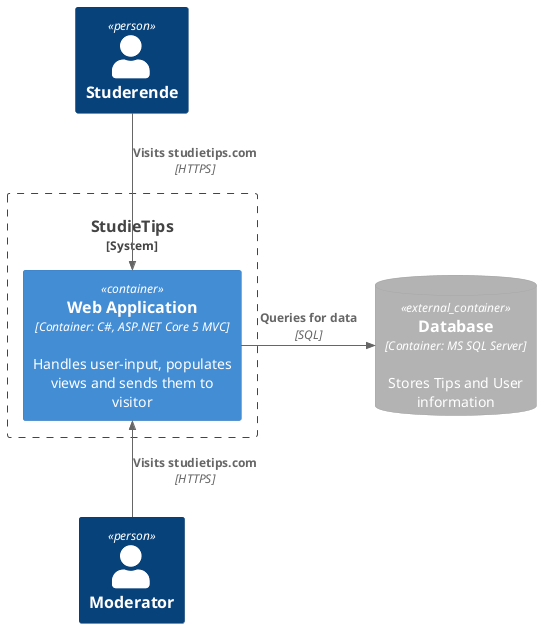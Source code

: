 @startuml Container Diagram
!include <C4/C4_Container>

'skinparam linetype ortho

'left to right direction

Person(User, "Studerende")
Person(Moderator, "Moderator")

System_Boundary(c1, "StudieTips") {
    Container(web_app, "Web Application", "Container: C#, ASP.NET Core 5 MVC", "Handles user-input, populates views and sends them to visitor")
}
ContainerDb_Ext(Database, "Database","Container: MS SQL Server","Stores Tips and User information")

'User -[Hidden]- Moderator
'Moderator -[hidden]left- web_app

Rel_D(User,web_app, "Visits studietips.com", "HTTPS")
Rel_U(Moderator, web_app, "Visits studietips.com", "HTTPS")


Rel_R(web_app, Database, "Queries for data", "SQL")


@enduml